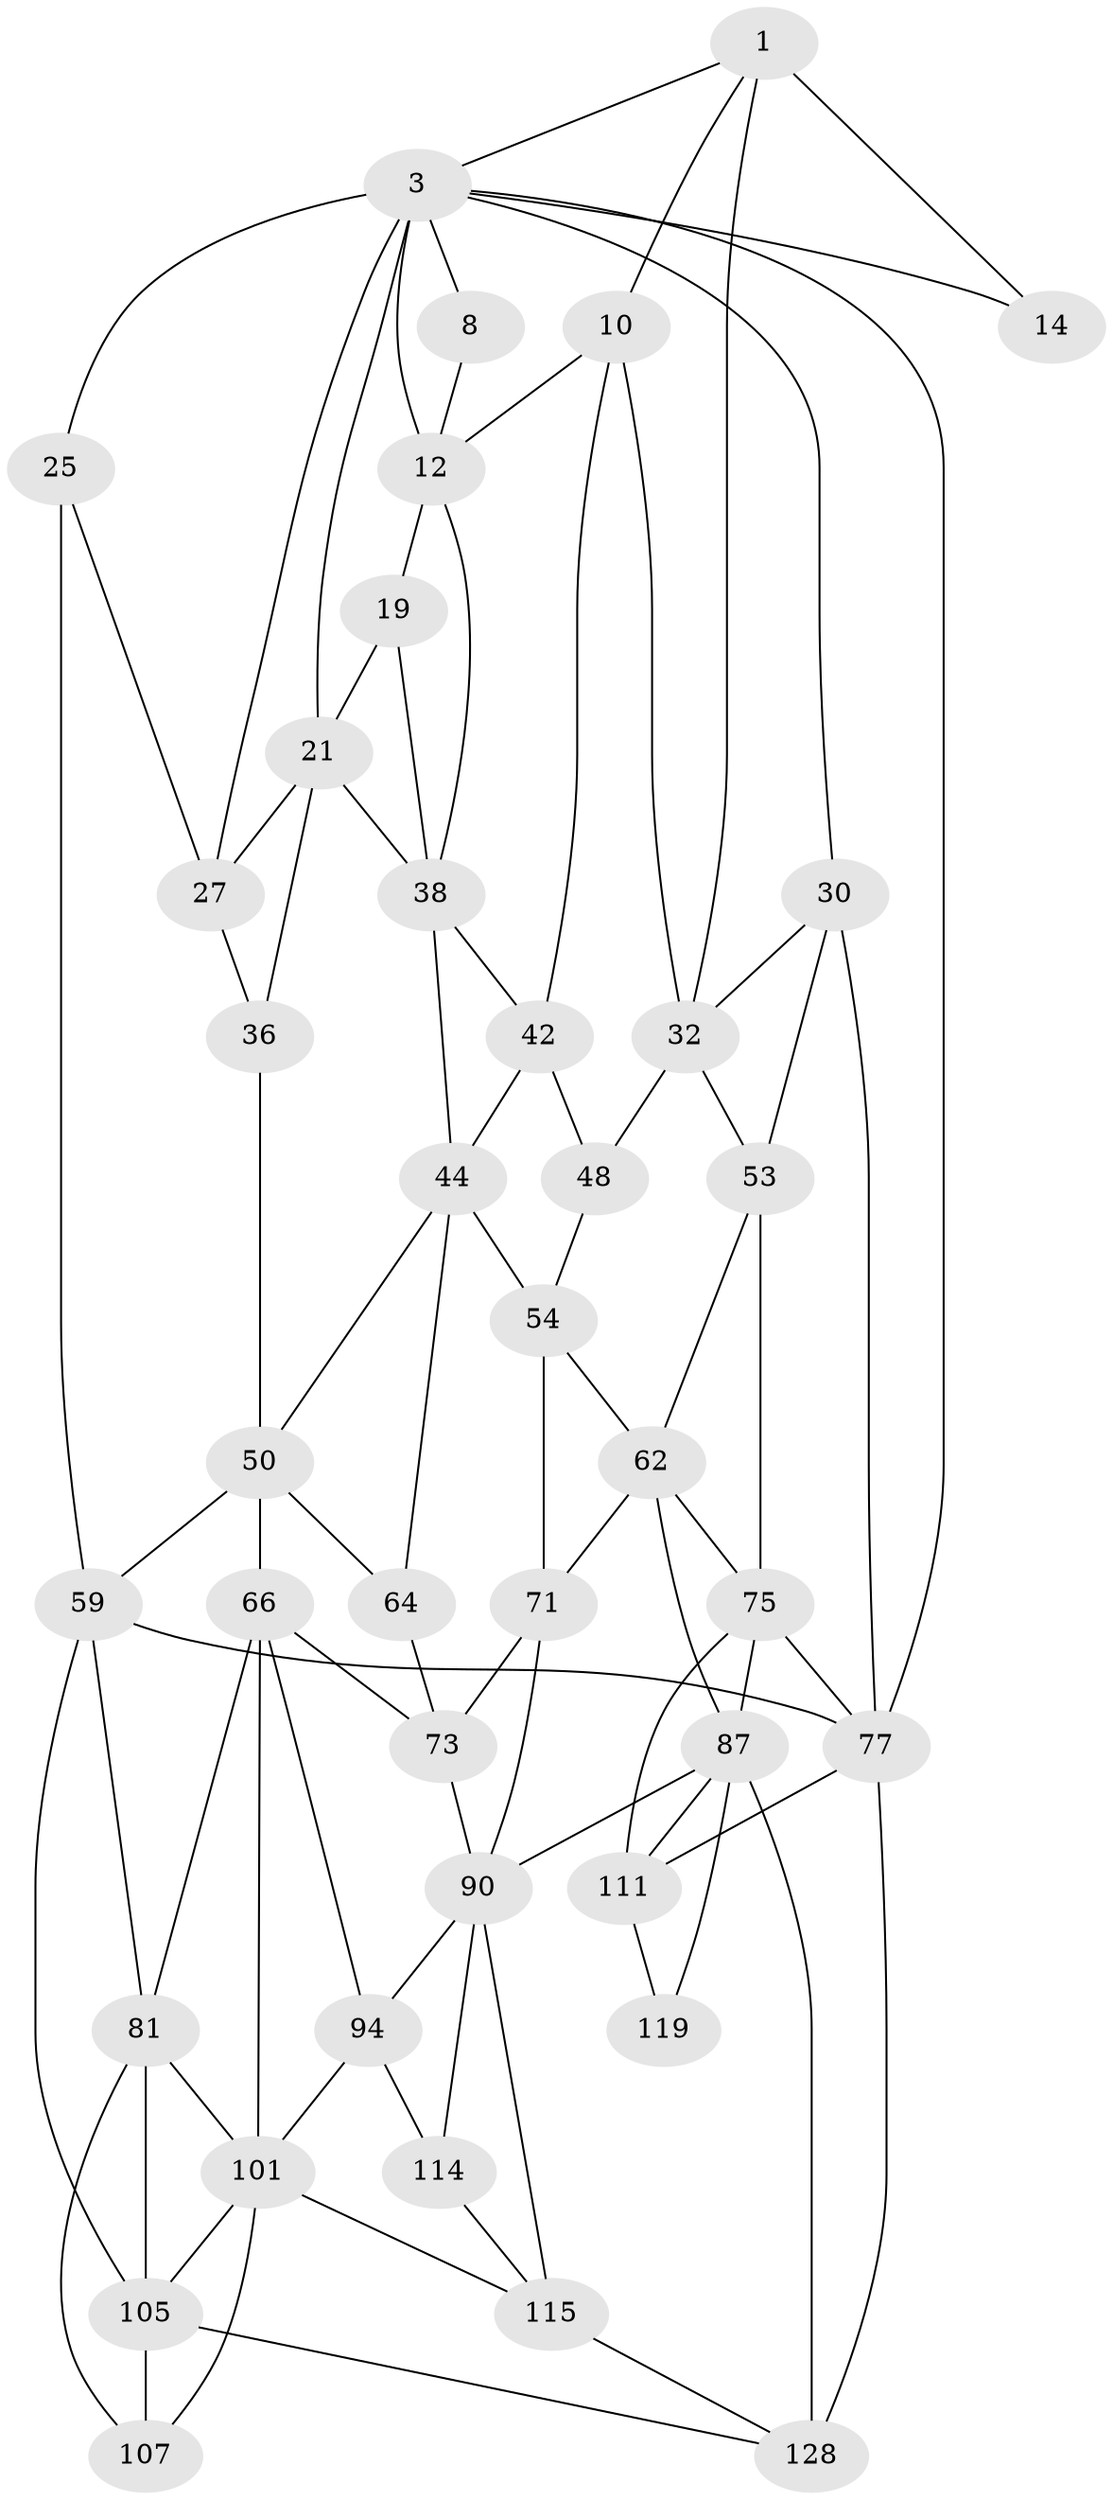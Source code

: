 // original degree distribution, {3: 0.015267175572519083, 4: 0.22137404580152673, 6: 0.1984732824427481, 5: 0.5648854961832062}
// Generated by graph-tools (version 1.1) at 2025/21/03/04/25 18:21:40]
// undirected, 40 vertices, 86 edges
graph export_dot {
graph [start="1"]
  node [color=gray90,style=filled];
  1 [pos="+0.6921150705715214+0",super="+2+9"];
  3 [pos="+0.8333798771530871+0",super="+29+4+16"];
  8 [pos="+0.5687324701357358+0"];
  10 [pos="+0.6565631128866939+0.14683771851552083",super="+11"];
  12 [pos="+0.5808020252510953+0.1688177218790126",super="+34+13"];
  14 [pos="+0.8164453762714999+0.06311741253292519",super="+17"];
  19 [pos="+0.45230601745727583+0.11615622760346278",super="+20"];
  21 [pos="+0.3338038929314166+0.12050609430595387",super="+22"];
  25 [pos="+0+0",super="+41"];
  27 [pos="+0.11017534435651546+0.10543569858872254",super="+37"];
  30 [pos="+1+0.2748431427768057",super="+68+31"];
  32 [pos="+0.8508400280854196+0.24059178097540462",super="+33+47"];
  36 [pos="+0.07444577297653635+0.2967220263640489"];
  38 [pos="+0.35062500416513404+0.20848473959293898",super="+40+39"];
  42 [pos="+0.595727824624837+0.19192634545194448",super="+49+43"];
  44 [pos="+0.41709427338396216+0.36782986288797453",super="+52+45"];
  48 [pos="+0.6888460255290876+0.3632109953941781"];
  50 [pos="+0.3341731443330247+0.4050716088238268",super="+65+51"];
  53 [pos="+0.8936160475665225+0.4450136449163899",super="+61"];
  54 [pos="+0.5312389605014309+0.508570110408084",super="+57+55"];
  59 [pos="+0+0.6025992739005924",super="+60"];
  62 [pos="+0.8218408754002919+0.5679274223501093",super="+63"];
  64 [pos="+0.41597053035921683+0.5594361710977247"];
  66 [pos="+0.30306367812245005+0.5478187842908122",super="+84+67"];
  71 [pos="+0.6247263165233645+0.6128101076998789",super="+89+72"];
  73 [pos="+0.4886910699912109+0.6359646194463072",super="+74"];
  75 [pos="+0.9594920089750985+0.6874339073356336",super="+76+104"];
  77 [pos="+1+1",super="+100+78+131"];
  81 [pos="+0.16760018798988557+0.706352470187358",super="+82"];
  87 [pos="+0.8194101421326911+0.751060773475605",super="+88"];
  90 [pos="+0.5338573696267941+0.736637596858676",super="+97+91"];
  94 [pos="+0.31683286378188985+0.7057715611685794",super="+103"];
  101 [pos="+0.2550066834463505+0.7733663168062457",super="+102"];
  105 [pos="+0.0632514536918484+0.802653222121913",super="+106"];
  107 [pos="+0.12340572696614613+0.8424073992766451",super="+108"];
  111 [pos="+1+0.8080454973089647",super="+125+112"];
  114 [pos="+0.3510756637270523+0.7940958755379688"];
  115 [pos="+0.3902832212597889+0.8780498277633453",super="+116+121"];
  119 [pos="+0.6702803180404635+0.9974402380669819"];
  128 [pos="+0.45728018490508726+0.9406034826243544",super="+129"];
  1 -- 3;
  1 -- 14 [weight=3];
  1 -- 32;
  1 -- 10;
  3 -- 77 [weight=2];
  3 -- 30;
  3 -- 21 [weight=2];
  3 -- 8;
  3 -- 25 [weight=2];
  3 -- 27;
  3 -- 12;
  3 -- 14;
  8 -- 12;
  10 -- 32;
  10 -- 42;
  10 -- 12;
  12 -- 19 [weight=2];
  12 -- 38;
  19 -- 21;
  19 -- 38;
  21 -- 36;
  21 -- 27;
  21 -- 38;
  25 -- 59;
  25 -- 27;
  27 -- 36;
  30 -- 32;
  30 -- 53 [weight=2];
  30 -- 77;
  32 -- 48;
  32 -- 53;
  36 -- 50;
  38 -- 42;
  38 -- 44;
  42 -- 48;
  42 -- 44 [weight=2];
  44 -- 54 [weight=2];
  44 -- 64;
  44 -- 50;
  48 -- 54;
  50 -- 64;
  50 -- 66 [weight=2];
  50 -- 59;
  53 -- 62;
  53 -- 75;
  54 -- 71;
  54 -- 62;
  59 -- 77;
  59 -- 81;
  59 -- 105 [weight=2];
  62 -- 75;
  62 -- 71;
  62 -- 87;
  64 -- 73;
  66 -- 73;
  66 -- 81;
  66 -- 101;
  66 -- 94;
  71 -- 73 [weight=2];
  71 -- 90;
  73 -- 90;
  75 -- 87;
  75 -- 77;
  75 -- 111;
  77 -- 128 [weight=2];
  77 -- 111 [weight=2];
  81 -- 101;
  81 -- 107;
  81 -- 105;
  87 -- 128;
  87 -- 119;
  87 -- 90;
  87 -- 111;
  90 -- 114;
  90 -- 115 [weight=2];
  90 -- 94;
  94 -- 114;
  94 -- 101;
  101 -- 115;
  101 -- 107;
  101 -- 105 [weight=2];
  105 -- 107 [weight=2];
  105 -- 128;
  111 -- 119 [weight=2];
  114 -- 115;
  115 -- 128;
}
